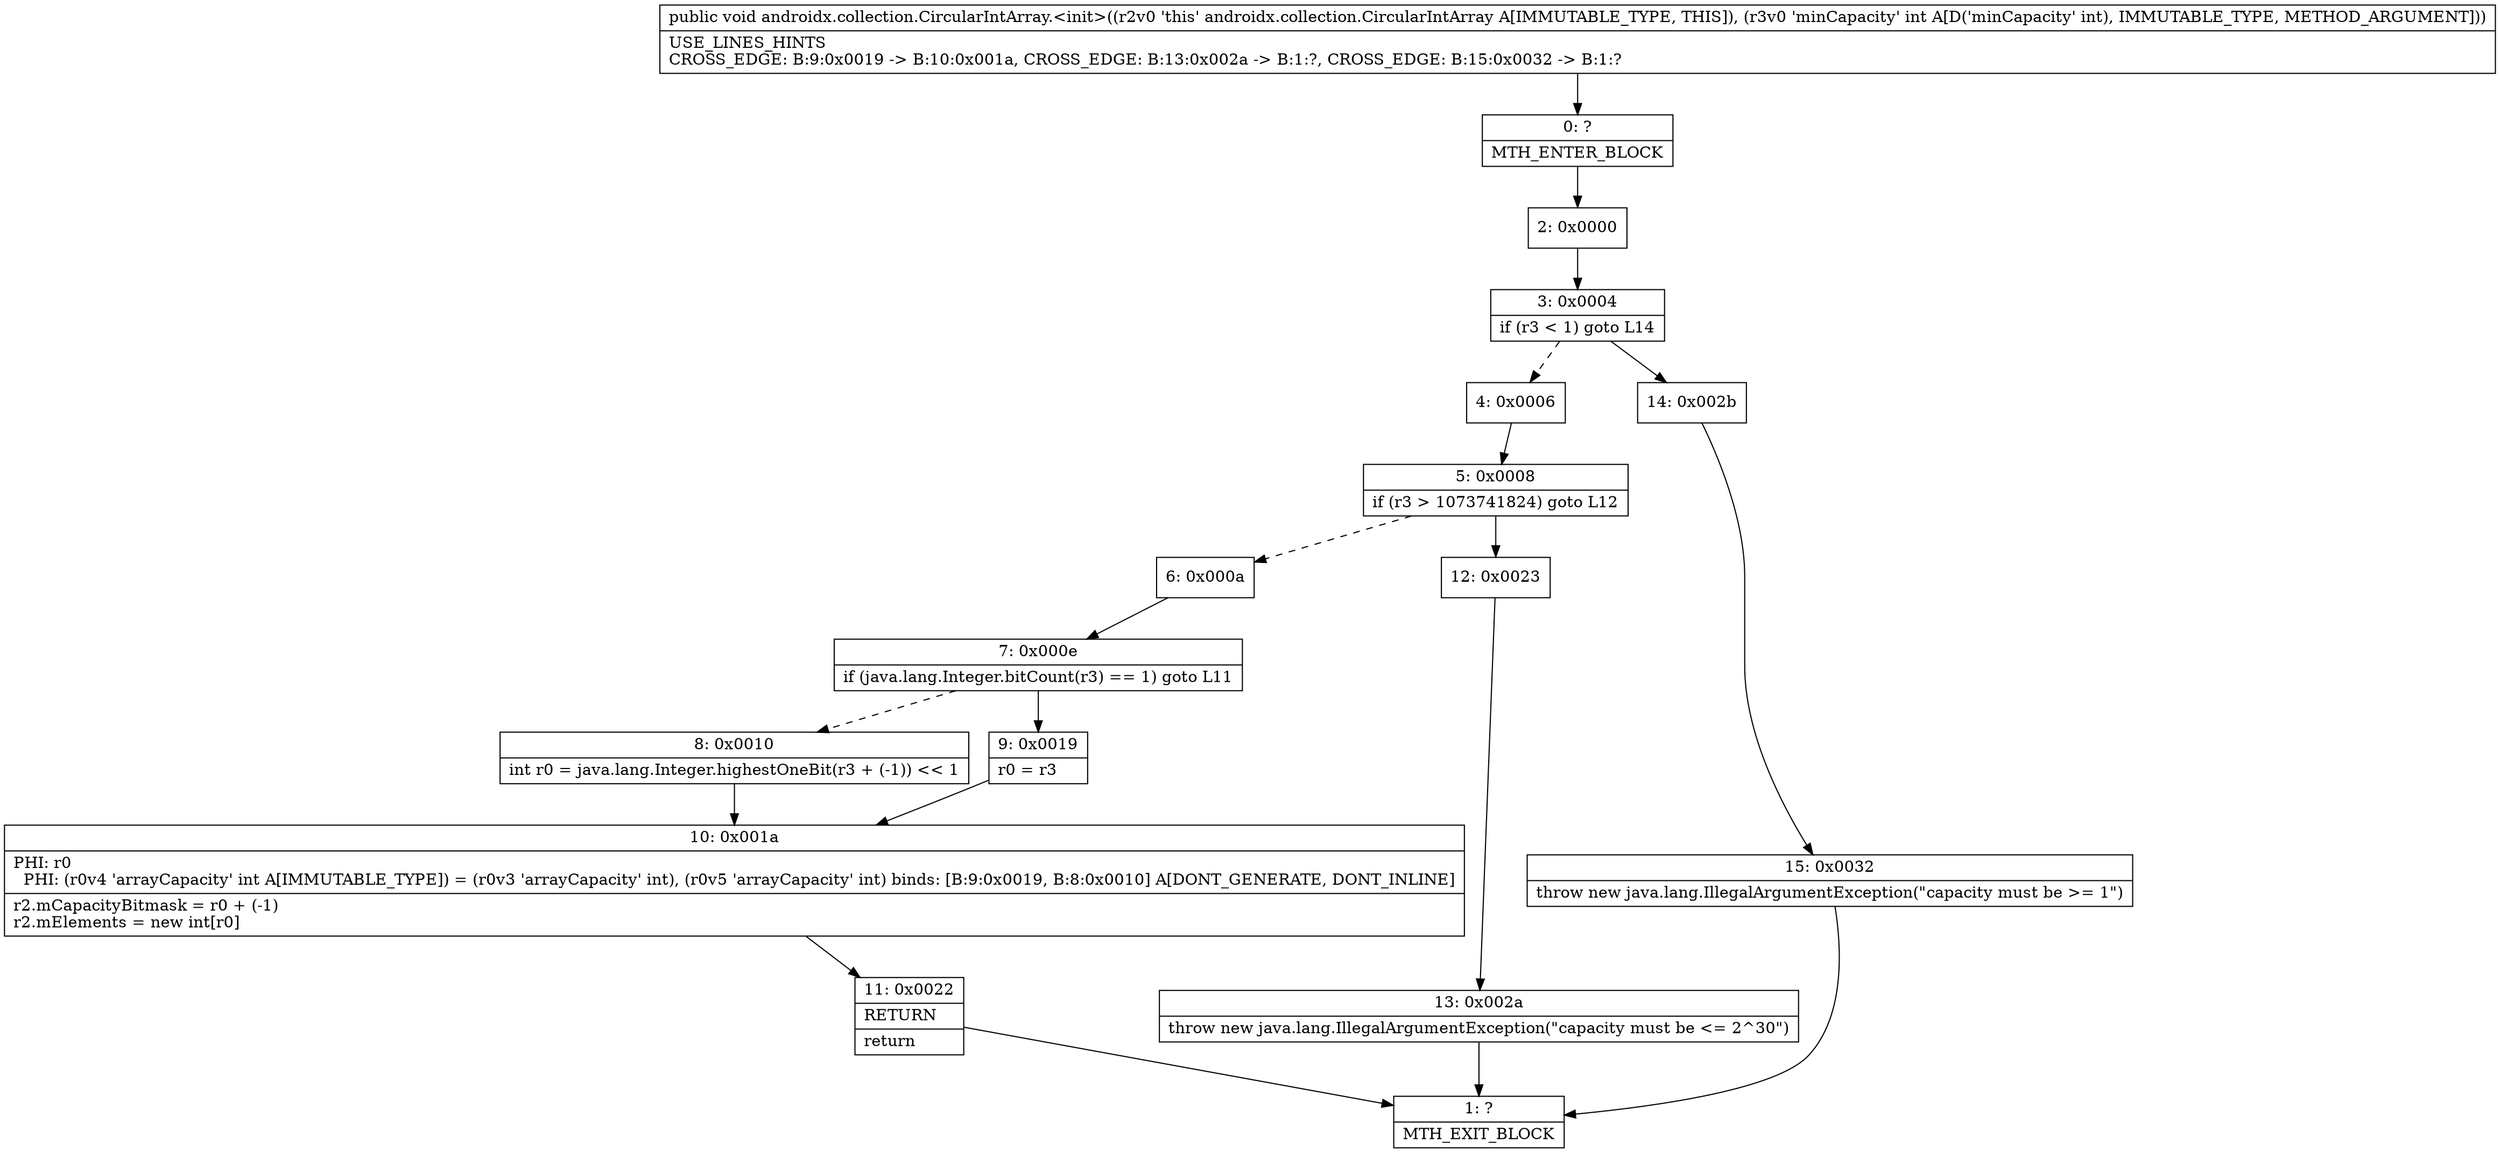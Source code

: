 digraph "CFG forandroidx.collection.CircularIntArray.\<init\>(I)V" {
Node_0 [shape=record,label="{0\:\ ?|MTH_ENTER_BLOCK\l}"];
Node_2 [shape=record,label="{2\:\ 0x0000}"];
Node_3 [shape=record,label="{3\:\ 0x0004|if (r3 \< 1) goto L14\l}"];
Node_4 [shape=record,label="{4\:\ 0x0006}"];
Node_5 [shape=record,label="{5\:\ 0x0008|if (r3 \> 1073741824) goto L12\l}"];
Node_6 [shape=record,label="{6\:\ 0x000a}"];
Node_7 [shape=record,label="{7\:\ 0x000e|if (java.lang.Integer.bitCount(r3) == 1) goto L11\l}"];
Node_8 [shape=record,label="{8\:\ 0x0010|int r0 = java.lang.Integer.highestOneBit(r3 + (\-1)) \<\< 1\l}"];
Node_10 [shape=record,label="{10\:\ 0x001a|PHI: r0 \l  PHI: (r0v4 'arrayCapacity' int A[IMMUTABLE_TYPE]) = (r0v3 'arrayCapacity' int), (r0v5 'arrayCapacity' int) binds: [B:9:0x0019, B:8:0x0010] A[DONT_GENERATE, DONT_INLINE]\l|r2.mCapacityBitmask = r0 + (\-1)\lr2.mElements = new int[r0]\l}"];
Node_11 [shape=record,label="{11\:\ 0x0022|RETURN\l|return\l}"];
Node_1 [shape=record,label="{1\:\ ?|MTH_EXIT_BLOCK\l}"];
Node_9 [shape=record,label="{9\:\ 0x0019|r0 = r3\l}"];
Node_12 [shape=record,label="{12\:\ 0x0023}"];
Node_13 [shape=record,label="{13\:\ 0x002a|throw new java.lang.IllegalArgumentException(\"capacity must be \<= 2^30\")\l}"];
Node_14 [shape=record,label="{14\:\ 0x002b}"];
Node_15 [shape=record,label="{15\:\ 0x0032|throw new java.lang.IllegalArgumentException(\"capacity must be \>= 1\")\l}"];
MethodNode[shape=record,label="{public void androidx.collection.CircularIntArray.\<init\>((r2v0 'this' androidx.collection.CircularIntArray A[IMMUTABLE_TYPE, THIS]), (r3v0 'minCapacity' int A[D('minCapacity' int), IMMUTABLE_TYPE, METHOD_ARGUMENT]))  | USE_LINES_HINTS\lCROSS_EDGE: B:9:0x0019 \-\> B:10:0x001a, CROSS_EDGE: B:13:0x002a \-\> B:1:?, CROSS_EDGE: B:15:0x0032 \-\> B:1:?\l}"];
MethodNode -> Node_0;Node_0 -> Node_2;
Node_2 -> Node_3;
Node_3 -> Node_4[style=dashed];
Node_3 -> Node_14;
Node_4 -> Node_5;
Node_5 -> Node_6[style=dashed];
Node_5 -> Node_12;
Node_6 -> Node_7;
Node_7 -> Node_8[style=dashed];
Node_7 -> Node_9;
Node_8 -> Node_10;
Node_10 -> Node_11;
Node_11 -> Node_1;
Node_9 -> Node_10;
Node_12 -> Node_13;
Node_13 -> Node_1;
Node_14 -> Node_15;
Node_15 -> Node_1;
}

